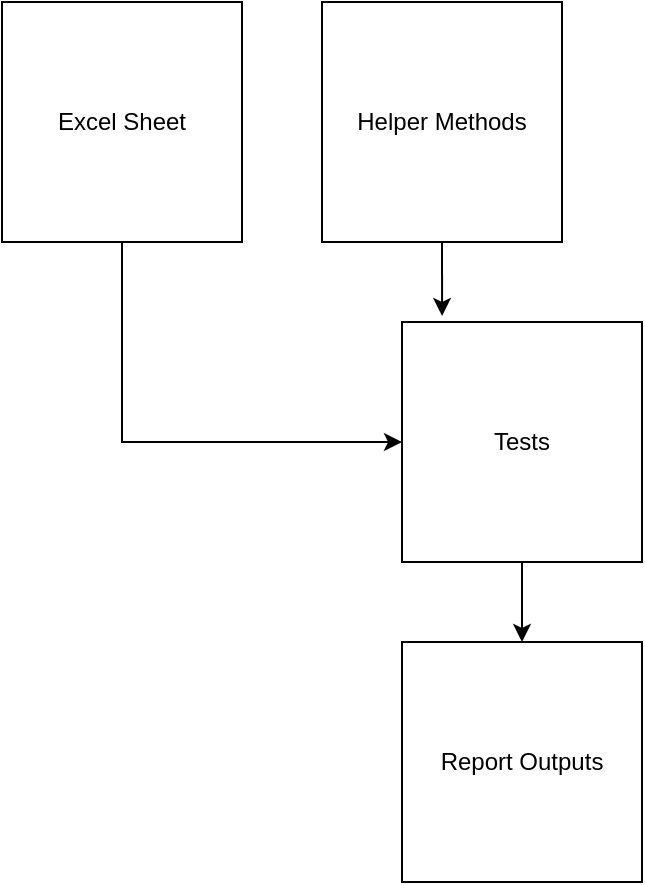 <mxfile version="17.1.3" type="github"><diagram id="5ogKVGfUAf41-2URgYJV" name="Page-1"><mxGraphModel dx="971" dy="1081" grid="1" gridSize="10" guides="1" tooltips="1" connect="1" arrows="1" fold="1" page="1" pageScale="1" pageWidth="850" pageHeight="1100" math="0" shadow="0"><root><mxCell id="0"/><mxCell id="1" parent="0"/><mxCell id="F1ME-tJjfwsUxk9Pqo9C-1" value="Tests" style="whiteSpace=wrap;html=1;aspect=fixed;" vertex="1" parent="1"><mxGeometry x="420" y="340" width="120" height="120" as="geometry"/></mxCell><mxCell id="F1ME-tJjfwsUxk9Pqo9C-2" value="Excel Sheet" style="whiteSpace=wrap;html=1;aspect=fixed;" vertex="1" parent="1"><mxGeometry x="220" y="180" width="120" height="120" as="geometry"/></mxCell><mxCell id="F1ME-tJjfwsUxk9Pqo9C-3" value="" style="endArrow=classic;html=1;rounded=0;exitX=0.5;exitY=1;exitDx=0;exitDy=0;entryX=0;entryY=0.5;entryDx=0;entryDy=0;" edge="1" parent="1" source="F1ME-tJjfwsUxk9Pqo9C-2" target="F1ME-tJjfwsUxk9Pqo9C-1"><mxGeometry width="50" height="50" relative="1" as="geometry"><mxPoint x="500" y="510" as="sourcePoint"/><mxPoint x="280" y="460" as="targetPoint"/><Array as="points"><mxPoint x="280" y="400"/></Array></mxGeometry></mxCell><mxCell id="F1ME-tJjfwsUxk9Pqo9C-4" value="Helper Methods" style="whiteSpace=wrap;html=1;aspect=fixed;" vertex="1" parent="1"><mxGeometry x="380" y="180" width="120" height="120" as="geometry"/></mxCell><mxCell id="F1ME-tJjfwsUxk9Pqo9C-6" value="" style="endArrow=classic;html=1;rounded=0;exitX=0.5;exitY=1;exitDx=0;exitDy=0;entryX=0.167;entryY=-0.025;entryDx=0;entryDy=0;entryPerimeter=0;" edge="1" parent="1" source="F1ME-tJjfwsUxk9Pqo9C-4" target="F1ME-tJjfwsUxk9Pqo9C-1"><mxGeometry width="50" height="50" relative="1" as="geometry"><mxPoint x="500" y="310" as="sourcePoint"/><mxPoint x="550" y="260" as="targetPoint"/></mxGeometry></mxCell><mxCell id="F1ME-tJjfwsUxk9Pqo9C-7" value="Report Outputs" style="whiteSpace=wrap;html=1;aspect=fixed;" vertex="1" parent="1"><mxGeometry x="420" y="500" width="120" height="120" as="geometry"/></mxCell><mxCell id="F1ME-tJjfwsUxk9Pqo9C-8" value="" style="endArrow=classic;html=1;rounded=0;exitX=0.5;exitY=1;exitDx=0;exitDy=0;entryX=0.5;entryY=0;entryDx=0;entryDy=0;" edge="1" parent="1" source="F1ME-tJjfwsUxk9Pqo9C-1" target="F1ME-tJjfwsUxk9Pqo9C-7"><mxGeometry width="50" height="50" relative="1" as="geometry"><mxPoint x="480" y="490" as="sourcePoint"/><mxPoint x="530" y="440" as="targetPoint"/></mxGeometry></mxCell></root></mxGraphModel></diagram></mxfile>